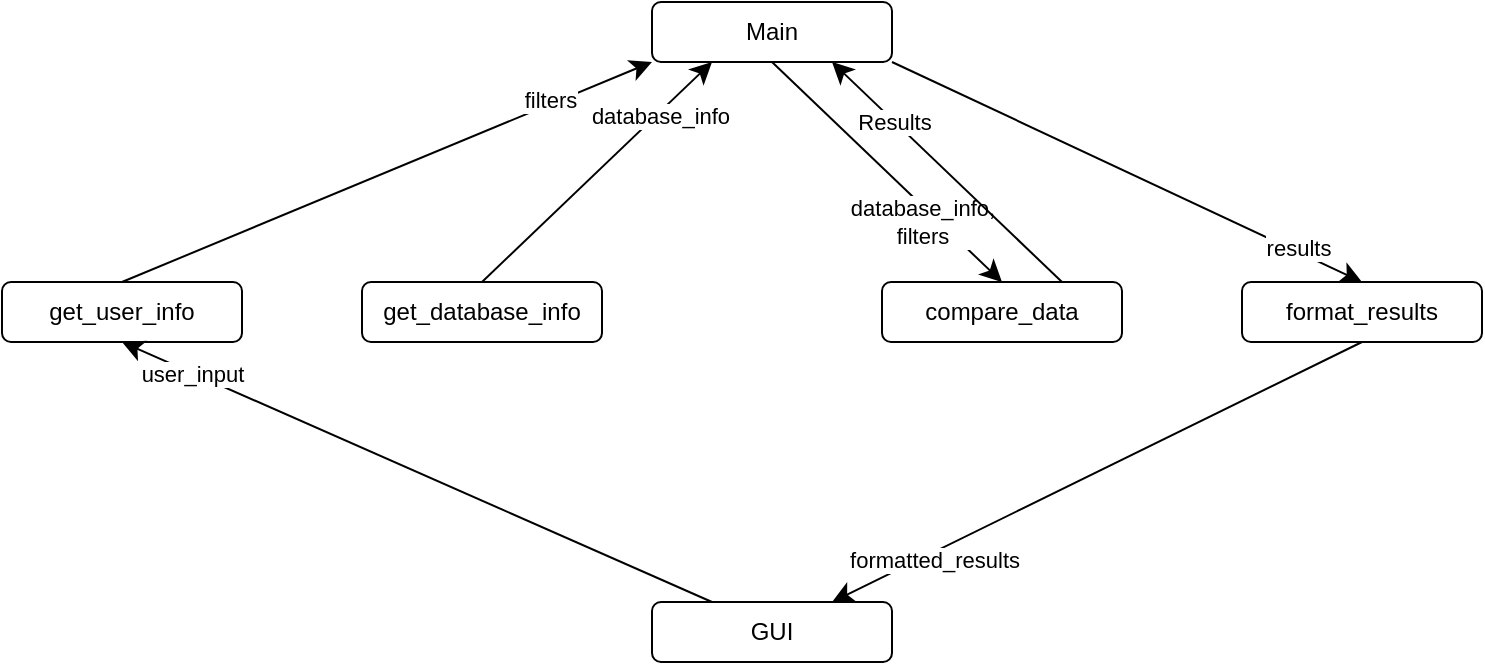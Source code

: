 <mxfile version="15.3.5" type="device"><diagram id="Irpy7nZAvWj3u5u5yrHa" name="Page-1"><mxGraphModel dx="1038" dy="519" grid="1" gridSize="10" guides="1" tooltips="1" connect="1" arrows="1" fold="1" page="1" pageScale="1" pageWidth="850" pageHeight="1100" math="0" shadow="0"><root><mxCell id="0"/><mxCell id="1" parent="0"/><mxCell id="LrLnzPT_SGbRqGVer-EA-15" style="edgeStyle=none;curved=1;rounded=0;orthogonalLoop=1;jettySize=auto;html=1;exitX=0.5;exitY=1;exitDx=0;exitDy=0;entryX=0.5;entryY=0;entryDx=0;entryDy=0;endArrow=classic;endFill=1;startSize=14;endSize=8;sourcePerimeterSpacing=8;targetPerimeterSpacing=8;" edge="1" parent="1" source="LrLnzPT_SGbRqGVer-EA-1" target="LrLnzPT_SGbRqGVer-EA-11"><mxGeometry relative="1" as="geometry"/></mxCell><mxCell id="LrLnzPT_SGbRqGVer-EA-18" value="database_info,&lt;br&gt;filters" style="edgeLabel;html=1;align=center;verticalAlign=middle;resizable=0;points=[];" vertex="1" connectable="0" parent="LrLnzPT_SGbRqGVer-EA-15"><mxGeometry x="0.411" y="1" relative="1" as="geometry"><mxPoint x="-7" y="3" as="offset"/></mxGeometry></mxCell><mxCell id="LrLnzPT_SGbRqGVer-EA-21" style="edgeStyle=none;curved=1;rounded=0;orthogonalLoop=1;jettySize=auto;html=1;exitX=1;exitY=1;exitDx=0;exitDy=0;entryX=0.5;entryY=0;entryDx=0;entryDy=0;endArrow=classic;endFill=1;startSize=14;endSize=8;sourcePerimeterSpacing=8;targetPerimeterSpacing=8;" edge="1" parent="1" source="LrLnzPT_SGbRqGVer-EA-1" target="LrLnzPT_SGbRqGVer-EA-10"><mxGeometry relative="1" as="geometry"/></mxCell><mxCell id="LrLnzPT_SGbRqGVer-EA-27" value="results" style="edgeLabel;html=1;align=center;verticalAlign=middle;resizable=0;points=[];" vertex="1" connectable="0" parent="LrLnzPT_SGbRqGVer-EA-21"><mxGeometry x="0.72" y="2" relative="1" as="geometry"><mxPoint as="offset"/></mxGeometry></mxCell><mxCell id="LrLnzPT_SGbRqGVer-EA-1" value="Main" style="rounded=1;whiteSpace=wrap;html=1;hachureGap=4;pointerEvents=0;" vertex="1" parent="1"><mxGeometry x="365" y="30" width="120" height="30" as="geometry"/></mxCell><mxCell id="LrLnzPT_SGbRqGVer-EA-13" style="edgeStyle=none;curved=1;rounded=0;orthogonalLoop=1;jettySize=auto;html=1;exitX=0.5;exitY=0;exitDx=0;exitDy=0;entryX=0;entryY=1;entryDx=0;entryDy=0;endArrow=classic;startSize=14;endSize=8;sourcePerimeterSpacing=8;targetPerimeterSpacing=8;endFill=1;" edge="1" parent="1" source="LrLnzPT_SGbRqGVer-EA-2" target="LrLnzPT_SGbRqGVer-EA-1"><mxGeometry relative="1" as="geometry"/></mxCell><mxCell id="LrLnzPT_SGbRqGVer-EA-19" value="filters" style="edgeLabel;html=1;align=center;verticalAlign=middle;resizable=0;points=[];" vertex="1" connectable="0" parent="LrLnzPT_SGbRqGVer-EA-13"><mxGeometry x="0.628" y="2" relative="1" as="geometry"><mxPoint x="-1" as="offset"/></mxGeometry></mxCell><mxCell id="LrLnzPT_SGbRqGVer-EA-2" value="get_user_info" style="rounded=1;whiteSpace=wrap;html=1;hachureGap=4;pointerEvents=0;verticalAlign=middle;" vertex="1" parent="1"><mxGeometry x="40" y="170" width="120" height="30" as="geometry"/></mxCell><mxCell id="LrLnzPT_SGbRqGVer-EA-23" style="edgeStyle=none;curved=1;rounded=0;orthogonalLoop=1;jettySize=auto;html=1;exitX=0.25;exitY=0;exitDx=0;exitDy=0;entryX=0.5;entryY=1;entryDx=0;entryDy=0;endArrow=classic;endFill=1;startSize=14;endSize=8;sourcePerimeterSpacing=8;targetPerimeterSpacing=8;" edge="1" parent="1" source="LrLnzPT_SGbRqGVer-EA-9" target="LrLnzPT_SGbRqGVer-EA-2"><mxGeometry relative="1" as="geometry"/></mxCell><mxCell id="LrLnzPT_SGbRqGVer-EA-24" value="user_input" style="edgeLabel;html=1;align=center;verticalAlign=middle;resizable=0;points=[];" vertex="1" connectable="0" parent="LrLnzPT_SGbRqGVer-EA-23"><mxGeometry x="0.764" relative="1" as="geometry"><mxPoint as="offset"/></mxGeometry></mxCell><mxCell id="LrLnzPT_SGbRqGVer-EA-9" value="GUI" style="rounded=1;whiteSpace=wrap;html=1;hachureGap=4;pointerEvents=0;" vertex="1" parent="1"><mxGeometry x="365" y="330" width="120" height="30" as="geometry"/></mxCell><mxCell id="LrLnzPT_SGbRqGVer-EA-25" style="edgeStyle=none;curved=1;rounded=0;orthogonalLoop=1;jettySize=auto;html=1;exitX=0.5;exitY=1;exitDx=0;exitDy=0;entryX=0.75;entryY=0;entryDx=0;entryDy=0;endArrow=classic;endFill=1;startSize=14;endSize=8;sourcePerimeterSpacing=8;targetPerimeterSpacing=8;" edge="1" parent="1" source="LrLnzPT_SGbRqGVer-EA-10" target="LrLnzPT_SGbRqGVer-EA-9"><mxGeometry relative="1" as="geometry"/></mxCell><mxCell id="LrLnzPT_SGbRqGVer-EA-26" value="formatted_results" style="edgeLabel;html=1;align=center;verticalAlign=middle;resizable=0;points=[];" vertex="1" connectable="0" parent="LrLnzPT_SGbRqGVer-EA-25"><mxGeometry x="0.626" y="3" relative="1" as="geometry"><mxPoint as="offset"/></mxGeometry></mxCell><mxCell id="LrLnzPT_SGbRqGVer-EA-10" value="format_results" style="rounded=1;whiteSpace=wrap;html=1;hachureGap=4;pointerEvents=0;verticalAlign=middle;" vertex="1" parent="1"><mxGeometry x="660" y="170" width="120" height="30" as="geometry"/></mxCell><mxCell id="LrLnzPT_SGbRqGVer-EA-16" style="edgeStyle=none;curved=1;rounded=0;orthogonalLoop=1;jettySize=auto;html=1;exitX=0.75;exitY=0;exitDx=0;exitDy=0;entryX=0.75;entryY=1;entryDx=0;entryDy=0;endArrow=classic;endFill=1;startSize=14;endSize=8;sourcePerimeterSpacing=8;targetPerimeterSpacing=8;" edge="1" parent="1" source="LrLnzPT_SGbRqGVer-EA-11" target="LrLnzPT_SGbRqGVer-EA-1"><mxGeometry relative="1" as="geometry"/></mxCell><mxCell id="LrLnzPT_SGbRqGVer-EA-17" value="Results" style="edgeLabel;html=1;align=center;verticalAlign=middle;resizable=0;points=[];" vertex="1" connectable="0" parent="LrLnzPT_SGbRqGVer-EA-16"><mxGeometry x="0.48" y="-1" relative="1" as="geometry"><mxPoint y="2" as="offset"/></mxGeometry></mxCell><mxCell id="LrLnzPT_SGbRqGVer-EA-11" value="compare_data" style="rounded=1;whiteSpace=wrap;html=1;hachureGap=4;pointerEvents=0;verticalAlign=middle;" vertex="1" parent="1"><mxGeometry x="480" y="170" width="120" height="30" as="geometry"/></mxCell><mxCell id="LrLnzPT_SGbRqGVer-EA-14" style="edgeStyle=none;curved=1;rounded=0;orthogonalLoop=1;jettySize=auto;html=1;exitX=0.5;exitY=0;exitDx=0;exitDy=0;entryX=0.25;entryY=1;entryDx=0;entryDy=0;endArrow=classic;endFill=1;startSize=14;endSize=8;sourcePerimeterSpacing=8;targetPerimeterSpacing=8;" edge="1" parent="1" source="LrLnzPT_SGbRqGVer-EA-12" target="LrLnzPT_SGbRqGVer-EA-1"><mxGeometry relative="1" as="geometry"/></mxCell><mxCell id="LrLnzPT_SGbRqGVer-EA-20" value="database_info" style="edgeLabel;html=1;align=center;verticalAlign=middle;resizable=0;points=[];" vertex="1" connectable="0" parent="LrLnzPT_SGbRqGVer-EA-14"><mxGeometry x="0.534" y="-1" relative="1" as="geometry"><mxPoint as="offset"/></mxGeometry></mxCell><mxCell id="LrLnzPT_SGbRqGVer-EA-12" value="get_database_info" style="rounded=1;whiteSpace=wrap;html=1;hachureGap=4;pointerEvents=0;verticalAlign=middle;" vertex="1" parent="1"><mxGeometry x="220" y="170" width="120" height="30" as="geometry"/></mxCell></root></mxGraphModel></diagram></mxfile>